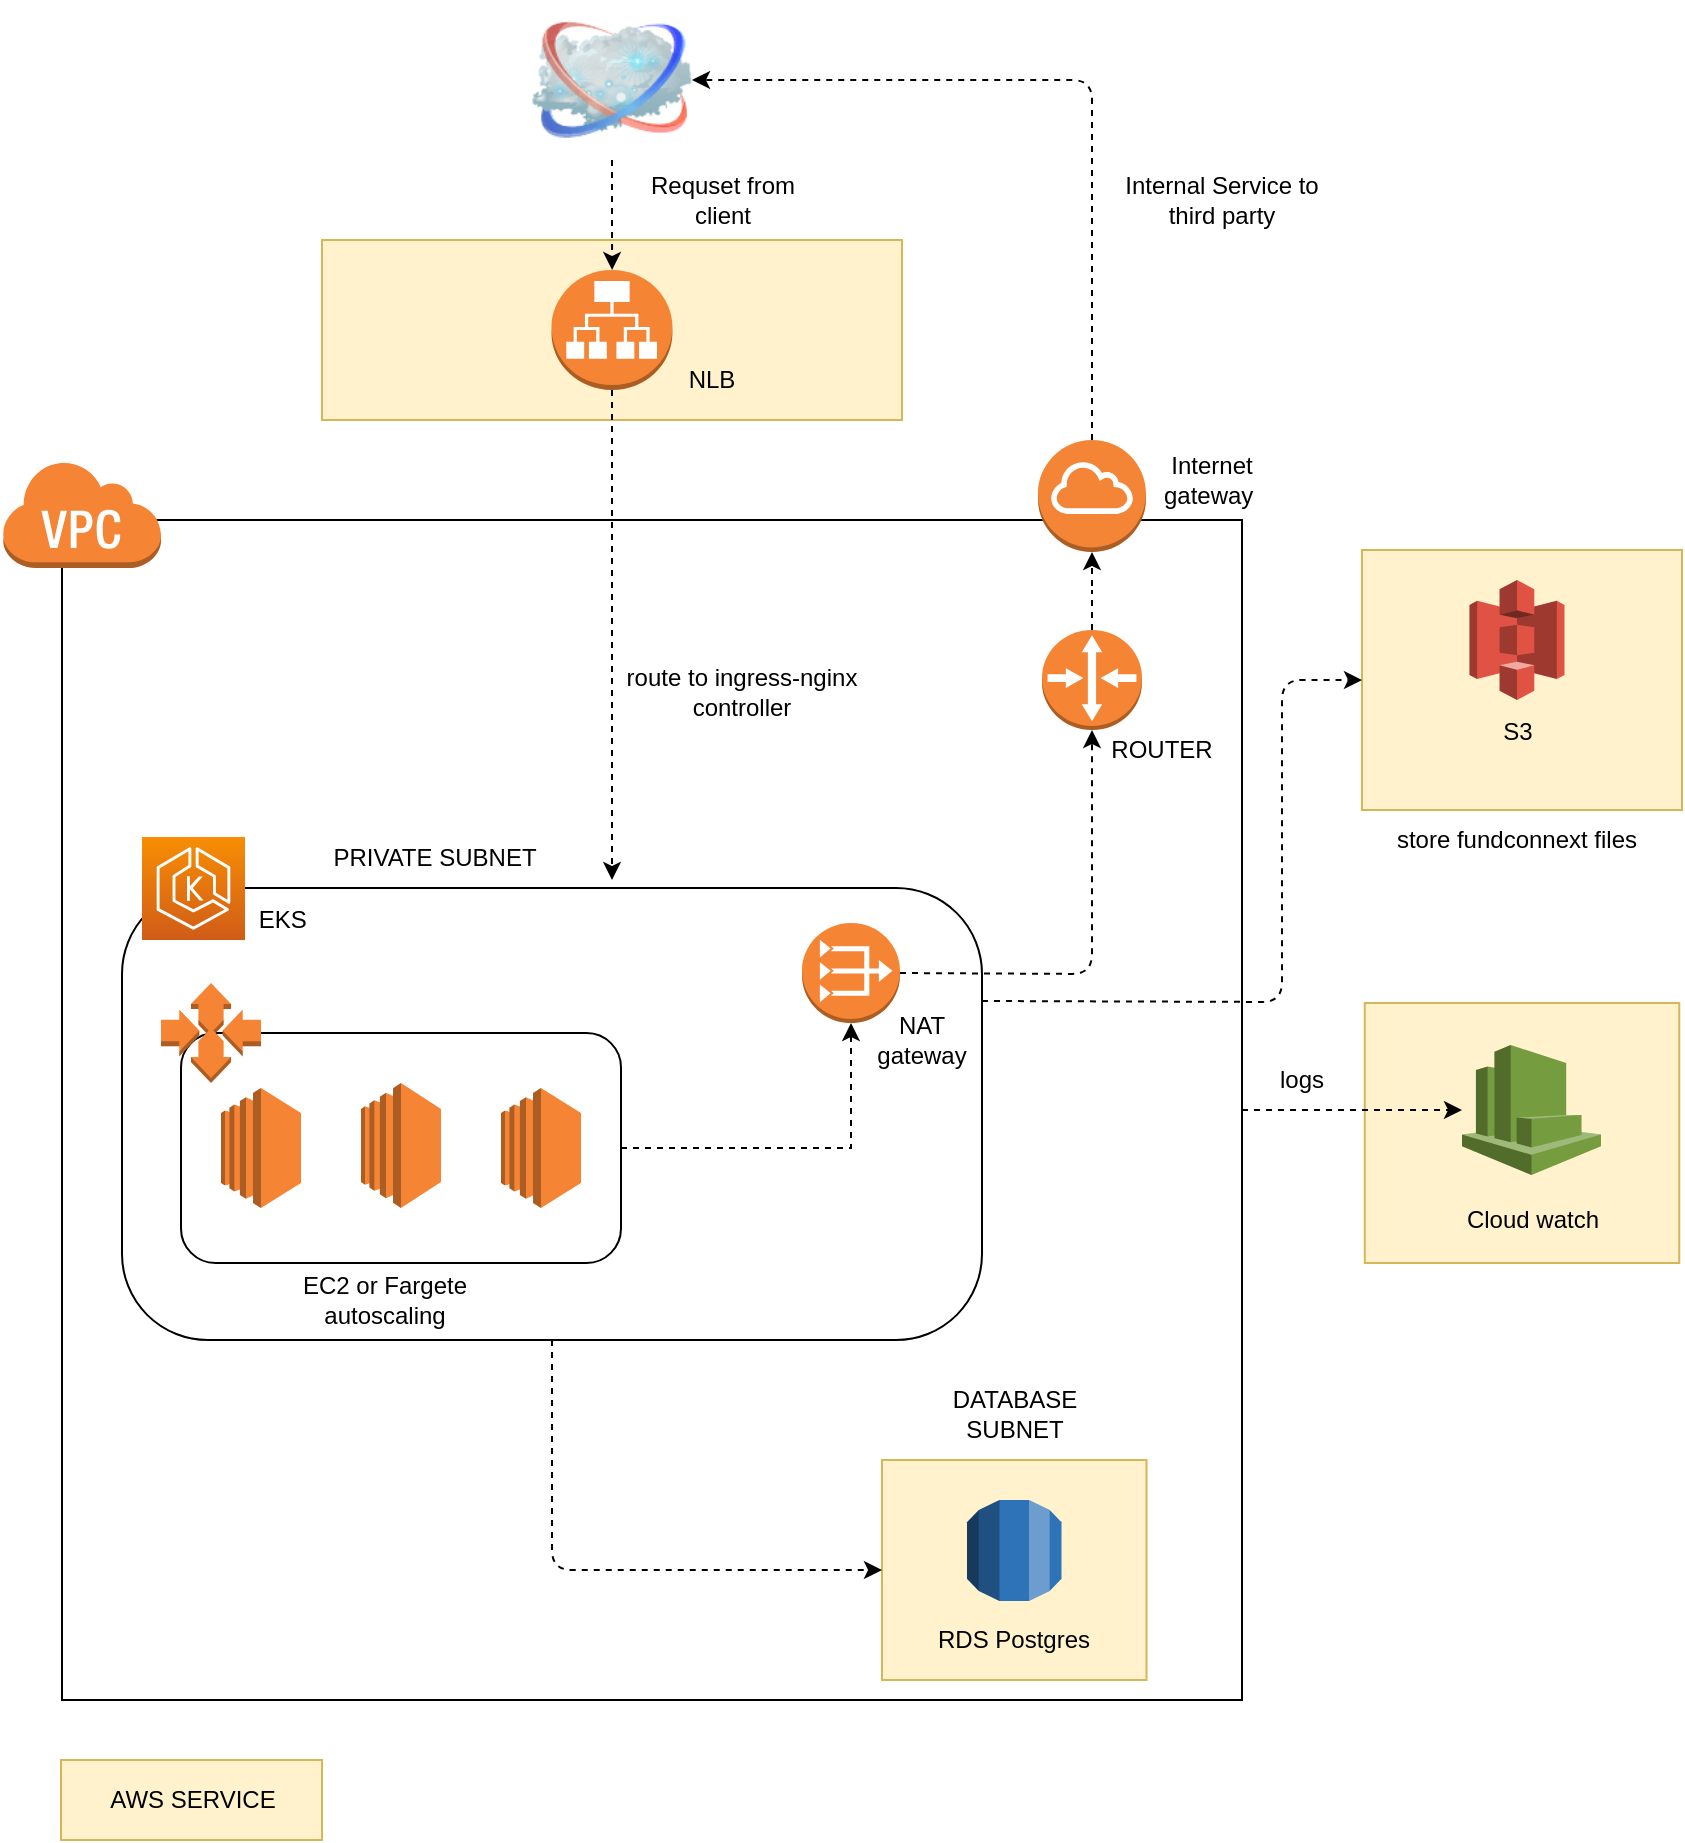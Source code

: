 <mxfile version="14.8.6" type="github">
  <diagram id="4h9Jgz2YyqiB8rUjbs18" name="Page-1">
    <mxGraphModel dx="946" dy="524" grid="1" gridSize="10" guides="1" tooltips="1" connect="1" arrows="1" fold="1" page="1" pageScale="1" pageWidth="1169" pageHeight="1654" math="0" shadow="0">
      <root>
        <mxCell id="0" />
        <mxCell id="1" parent="0" />
        <mxCell id="yYsFPrWsCkC2h6r3MeOf-3" value="" style="whiteSpace=wrap;html=1;aspect=fixed;" parent="1" vertex="1">
          <mxGeometry x="170" y="380" width="590" height="590" as="geometry" />
        </mxCell>
        <mxCell id="yYsFPrWsCkC2h6r3MeOf-14" value="" style="outlineConnect=0;dashed=0;verticalLabelPosition=bottom;verticalAlign=top;align=center;html=1;shape=mxgraph.aws3.virtual_private_cloud;fillColor=#F58534;gradientColor=none;" parent="1" vertex="1">
          <mxGeometry x="140" y="350" width="79.5" height="54" as="geometry" />
        </mxCell>
        <mxCell id="yYsFPrWsCkC2h6r3MeOf-22" value="" style="outlineConnect=0;dashed=0;verticalLabelPosition=bottom;verticalAlign=top;align=center;html=1;shape=mxgraph.aws3.internet_gateway;fillColor=#F58536;gradientColor=none;" parent="1" vertex="1">
          <mxGeometry x="658" y="340" width="54" height="56" as="geometry" />
        </mxCell>
        <mxCell id="yYsFPrWsCkC2h6r3MeOf-23" value="" style="rounded=1;whiteSpace=wrap;html=1;arcSize=19;" parent="1" vertex="1">
          <mxGeometry x="200" y="564" width="430" height="226" as="geometry" />
        </mxCell>
        <mxCell id="yYsFPrWsCkC2h6r3MeOf-64" style="edgeStyle=orthogonalEdgeStyle;rounded=0;orthogonalLoop=1;jettySize=auto;html=1;dashed=1;" parent="1" source="yYsFPrWsCkC2h6r3MeOf-15" target="yYsFPrWsCkC2h6r3MeOf-19" edge="1">
          <mxGeometry relative="1" as="geometry" />
        </mxCell>
        <mxCell id="yYsFPrWsCkC2h6r3MeOf-15" value="" style="rounded=1;whiteSpace=wrap;html=1;" parent="1" vertex="1">
          <mxGeometry x="229.5" y="636.5" width="220" height="115" as="geometry" />
        </mxCell>
        <mxCell id="yYsFPrWsCkC2h6r3MeOf-12" value="" style="outlineConnect=0;dashed=0;verticalLabelPosition=bottom;verticalAlign=top;align=center;html=1;shape=mxgraph.aws3.auto_scaling;fillColor=#F58534;gradientColor=none;" parent="1" vertex="1">
          <mxGeometry x="219.5" y="611.5" width="50" height="50" as="geometry" />
        </mxCell>
        <mxCell id="yYsFPrWsCkC2h6r3MeOf-8" value="" style="outlineConnect=0;dashed=0;verticalLabelPosition=bottom;verticalAlign=top;align=center;html=1;shape=mxgraph.aws3.ec2;fillColor=#F58534;gradientColor=none;" parent="1" vertex="1">
          <mxGeometry x="249.5" y="664" width="40" height="60" as="geometry" />
        </mxCell>
        <mxCell id="yYsFPrWsCkC2h6r3MeOf-17" value="" style="outlineConnect=0;dashed=0;verticalLabelPosition=bottom;verticalAlign=top;align=center;html=1;shape=mxgraph.aws3.ec2;fillColor=#F58534;gradientColor=none;" parent="1" vertex="1">
          <mxGeometry x="319.5" y="661.5" width="40" height="62.5" as="geometry" />
        </mxCell>
        <mxCell id="yYsFPrWsCkC2h6r3MeOf-18" value="" style="outlineConnect=0;dashed=0;verticalLabelPosition=bottom;verticalAlign=top;align=center;html=1;shape=mxgraph.aws3.ec2;fillColor=#F58534;gradientColor=none;" parent="1" vertex="1">
          <mxGeometry x="389.5" y="664" width="40" height="60" as="geometry" />
        </mxCell>
        <mxCell id="yYsFPrWsCkC2h6r3MeOf-19" value="" style="outlineConnect=0;dashed=0;verticalLabelPosition=bottom;verticalAlign=top;align=center;html=1;shape=mxgraph.aws3.vpc_nat_gateway;fillColor=#F58534;gradientColor=none;" parent="1" vertex="1">
          <mxGeometry x="540" y="581.5" width="49" height="50" as="geometry" />
        </mxCell>
        <mxCell id="yYsFPrWsCkC2h6r3MeOf-69" value="" style="edgeStyle=orthogonalEdgeStyle;rounded=0;orthogonalLoop=1;jettySize=auto;html=1;dashed=1;" parent="1" source="yYsFPrWsCkC2h6r3MeOf-27" target="yYsFPrWsCkC2h6r3MeOf-22" edge="1">
          <mxGeometry relative="1" as="geometry" />
        </mxCell>
        <mxCell id="yYsFPrWsCkC2h6r3MeOf-27" value="" style="outlineConnect=0;dashed=0;verticalLabelPosition=bottom;verticalAlign=top;align=center;html=1;shape=mxgraph.aws3.router;fillColor=#F58534;gradientColor=none;" parent="1" vertex="1">
          <mxGeometry x="660" y="435" width="50" height="50" as="geometry" />
        </mxCell>
        <mxCell id="yYsFPrWsCkC2h6r3MeOf-28" value="" style="points=[[0,0,0],[0.25,0,0],[0.5,0,0],[0.75,0,0],[1,0,0],[0,1,0],[0.25,1,0],[0.5,1,0],[0.75,1,0],[1,1,0],[0,0.25,0],[0,0.5,0],[0,0.75,0],[1,0.25,0],[1,0.5,0],[1,0.75,0]];outlineConnect=0;fontColor=#232F3E;gradientColor=#F78E04;gradientDirection=north;fillColor=#D05C17;strokeColor=#ffffff;dashed=0;verticalLabelPosition=bottom;verticalAlign=top;align=center;html=1;fontSize=12;fontStyle=0;aspect=fixed;shape=mxgraph.aws4.resourceIcon;resIcon=mxgraph.aws4.eks;" parent="1" vertex="1">
          <mxGeometry x="210" y="538.5" width="51.5" height="51.5" as="geometry" />
        </mxCell>
        <mxCell id="yYsFPrWsCkC2h6r3MeOf-31" value="" style="image;html=1;image=img/lib/clip_art/networking/Cloud_128x128.png" parent="1" vertex="1">
          <mxGeometry x="405" y="120" width="80" height="80" as="geometry" />
        </mxCell>
        <mxCell id="yYsFPrWsCkC2h6r3MeOf-36" value="" style="rounded=0;whiteSpace=wrap;html=1;fillColor=#fff2cc;strokeColor=#d6b656;" parent="1" vertex="1">
          <mxGeometry x="820" y="395" width="160" height="130" as="geometry" />
        </mxCell>
        <mxCell id="yYsFPrWsCkC2h6r3MeOf-30" value="" style="outlineConnect=0;dashed=0;verticalLabelPosition=bottom;verticalAlign=top;align=center;html=1;shape=mxgraph.aws3.s3;fillColor=#E05243;gradientColor=none;" parent="1" vertex="1">
          <mxGeometry x="873.75" y="410" width="47.5" height="60" as="geometry" />
        </mxCell>
        <mxCell id="yYsFPrWsCkC2h6r3MeOf-39" value="" style="rounded=0;whiteSpace=wrap;html=1;fillColor=#fff2cc;strokeColor=#d6b656;" parent="1" vertex="1">
          <mxGeometry x="821.38" y="621.5" width="157.25" height="130" as="geometry" />
        </mxCell>
        <mxCell id="yYsFPrWsCkC2h6r3MeOf-33" value="" style="outlineConnect=0;dashed=0;verticalLabelPosition=bottom;verticalAlign=top;align=center;html=1;shape=mxgraph.aws3.cloudwatch;fillColor=#759C3E;gradientColor=none;" parent="1" vertex="1">
          <mxGeometry x="870" y="642.5" width="69.5" height="65" as="geometry" />
        </mxCell>
        <mxCell id="yYsFPrWsCkC2h6r3MeOf-40" value="" style="rounded=0;whiteSpace=wrap;html=1;fillColor=#fff2cc;strokeColor=#d6b656;" parent="1" vertex="1">
          <mxGeometry x="580" y="850" width="132.25" height="110" as="geometry" />
        </mxCell>
        <mxCell id="yYsFPrWsCkC2h6r3MeOf-34" value="" style="outlineConnect=0;dashed=0;verticalLabelPosition=bottom;verticalAlign=top;align=center;html=1;shape=mxgraph.aws3.rds;fillColor=#2E73B8;gradientColor=none;" parent="1" vertex="1">
          <mxGeometry x="622.5" y="870" width="47.25" height="50.5" as="geometry" />
        </mxCell>
        <mxCell id="yYsFPrWsCkC2h6r3MeOf-42" value="" style="rounded=0;whiteSpace=wrap;html=1;fillColor=#fff2cc;strokeColor=#d6b656;" parent="1" vertex="1">
          <mxGeometry x="300" y="240" width="290" height="90" as="geometry" />
        </mxCell>
        <mxCell id="yYsFPrWsCkC2h6r3MeOf-32" value="" style="outlineConnect=0;dashed=0;verticalLabelPosition=bottom;verticalAlign=top;align=center;html=1;shape=mxgraph.aws3.application_load_balancer;fillColor=#F58534;gradientColor=none;" parent="1" vertex="1">
          <mxGeometry x="414.75" y="255" width="60.5" height="60" as="geometry" />
        </mxCell>
        <mxCell id="yYsFPrWsCkC2h6r3MeOf-57" value="" style="edgeStyle=orthogonalEdgeStyle;rounded=0;orthogonalLoop=1;jettySize=auto;html=1;dashed=1;" parent="1" source="yYsFPrWsCkC2h6r3MeOf-3" target="yYsFPrWsCkC2h6r3MeOf-33" edge="1">
          <mxGeometry relative="1" as="geometry" />
        </mxCell>
        <mxCell id="yYsFPrWsCkC2h6r3MeOf-59" value="" style="endArrow=classic;html=1;dashed=1;entryX=0;entryY=0.5;entryDx=0;entryDy=0;exitX=1;exitY=0.25;exitDx=0;exitDy=0;" parent="1" source="yYsFPrWsCkC2h6r3MeOf-23" target="yYsFPrWsCkC2h6r3MeOf-36" edge="1">
          <mxGeometry relative="1" as="geometry">
            <mxPoint x="640" y="630" as="sourcePoint" />
            <mxPoint x="600" y="620" as="targetPoint" />
            <Array as="points">
              <mxPoint x="780" y="621" />
              <mxPoint x="780" y="460" />
            </Array>
          </mxGeometry>
        </mxCell>
        <mxCell id="yYsFPrWsCkC2h6r3MeOf-65" value="" style="endArrow=classic;html=1;dashed=1;exitX=1;exitY=0.5;exitDx=0;exitDy=0;exitPerimeter=0;entryX=0.5;entryY=1;entryDx=0;entryDy=0;entryPerimeter=0;" parent="1" source="yYsFPrWsCkC2h6r3MeOf-19" target="yYsFPrWsCkC2h6r3MeOf-27" edge="1">
          <mxGeometry relative="1" as="geometry">
            <mxPoint x="440" y="550" as="sourcePoint" />
            <mxPoint x="600" y="550" as="targetPoint" />
            <Array as="points">
              <mxPoint x="685" y="607" />
            </Array>
          </mxGeometry>
        </mxCell>
        <mxCell id="yYsFPrWsCkC2h6r3MeOf-70" value="" style="edgeStyle=orthogonalEdgeStyle;rounded=0;orthogonalLoop=1;jettySize=auto;html=1;dashed=1;" parent="1" source="yYsFPrWsCkC2h6r3MeOf-31" target="yYsFPrWsCkC2h6r3MeOf-32" edge="1">
          <mxGeometry relative="1" as="geometry" />
        </mxCell>
        <mxCell id="yYsFPrWsCkC2h6r3MeOf-73" value="" style="endArrow=classic;html=1;dashed=1;exitX=0.5;exitY=1;exitDx=0;exitDy=0;exitPerimeter=0;" parent="1" source="yYsFPrWsCkC2h6r3MeOf-32" edge="1">
          <mxGeometry relative="1" as="geometry">
            <mxPoint x="440" y="410" as="sourcePoint" />
            <mxPoint x="445" y="560" as="targetPoint" />
          </mxGeometry>
        </mxCell>
        <mxCell id="yYsFPrWsCkC2h6r3MeOf-77" value="AWS SERVICE" style="rounded=0;whiteSpace=wrap;html=1;fillColor=#fff2cc;strokeColor=#d6b656;" parent="1" vertex="1">
          <mxGeometry x="169.5" y="1000" width="130.5" height="40" as="geometry" />
        </mxCell>
        <mxCell id="yYsFPrWsCkC2h6r3MeOf-78" value="NLB" style="text;html=1;strokeColor=none;fillColor=none;align=center;verticalAlign=middle;whiteSpace=wrap;rounded=0;" parent="1" vertex="1">
          <mxGeometry x="475.25" y="300" width="40" height="20" as="geometry" />
        </mxCell>
        <mxCell id="yYsFPrWsCkC2h6r3MeOf-79" value="EKS&amp;nbsp;" style="text;html=1;strokeColor=none;fillColor=none;align=center;verticalAlign=middle;whiteSpace=wrap;rounded=0;" parent="1" vertex="1">
          <mxGeometry x="261.5" y="570" width="40" height="20" as="geometry" />
        </mxCell>
        <mxCell id="yYsFPrWsCkC2h6r3MeOf-80" value="NAT gateway" style="text;html=1;strokeColor=none;fillColor=none;align=center;verticalAlign=middle;whiteSpace=wrap;rounded=0;" parent="1" vertex="1">
          <mxGeometry x="580" y="630" width="40" height="20" as="geometry" />
        </mxCell>
        <mxCell id="yYsFPrWsCkC2h6r3MeOf-81" value="PRIVATE SUBNET" style="text;html=1;strokeColor=none;fillColor=none;align=center;verticalAlign=middle;whiteSpace=wrap;rounded=0;" parent="1" vertex="1">
          <mxGeometry x="301.5" y="538.5" width="108.5" height="20" as="geometry" />
        </mxCell>
        <mxCell id="yYsFPrWsCkC2h6r3MeOf-82" value="ROUTER" style="text;html=1;strokeColor=none;fillColor=none;align=center;verticalAlign=middle;whiteSpace=wrap;rounded=0;" parent="1" vertex="1">
          <mxGeometry x="700" y="485" width="40" height="20" as="geometry" />
        </mxCell>
        <mxCell id="yYsFPrWsCkC2h6r3MeOf-83" value="EC2 or Fargete autoscaling" style="text;html=1;strokeColor=none;fillColor=none;align=center;verticalAlign=middle;whiteSpace=wrap;rounded=0;" parent="1" vertex="1">
          <mxGeometry x="272.25" y="760" width="118.75" height="20" as="geometry" />
        </mxCell>
        <mxCell id="yYsFPrWsCkC2h6r3MeOf-84" value="RDS Postgres" style="text;html=1;strokeColor=none;fillColor=none;align=center;verticalAlign=middle;whiteSpace=wrap;rounded=0;" parent="1" vertex="1">
          <mxGeometry x="606.13" y="930" width="80" height="20" as="geometry" />
        </mxCell>
        <mxCell id="yYsFPrWsCkC2h6r3MeOf-85" value="S3" style="text;html=1;strokeColor=none;fillColor=none;align=center;verticalAlign=middle;whiteSpace=wrap;rounded=0;" parent="1" vertex="1">
          <mxGeometry x="877.5" y="476" width="40" height="20" as="geometry" />
        </mxCell>
        <mxCell id="yYsFPrWsCkC2h6r3MeOf-86" value="Cloud watch" style="text;html=1;strokeColor=none;fillColor=none;align=center;verticalAlign=middle;whiteSpace=wrap;rounded=0;" parent="1" vertex="1">
          <mxGeometry x="868.5" y="720" width="72.5" height="20" as="geometry" />
        </mxCell>
        <mxCell id="yYsFPrWsCkC2h6r3MeOf-88" value="route to ingress-nginx controller" style="text;html=1;strokeColor=none;fillColor=none;align=center;verticalAlign=middle;whiteSpace=wrap;rounded=0;" parent="1" vertex="1">
          <mxGeometry x="440" y="456" width="140" height="20" as="geometry" />
        </mxCell>
        <mxCell id="yYsFPrWsCkC2h6r3MeOf-89" value="" style="endArrow=classic;html=1;dashed=1;exitX=0.5;exitY=0;exitDx=0;exitDy=0;exitPerimeter=0;entryX=1;entryY=0.5;entryDx=0;entryDy=0;" parent="1" source="yYsFPrWsCkC2h6r3MeOf-22" target="yYsFPrWsCkC2h6r3MeOf-31" edge="1">
          <mxGeometry relative="1" as="geometry">
            <mxPoint x="560" y="410" as="sourcePoint" />
            <mxPoint x="720" y="410" as="targetPoint" />
            <Array as="points">
              <mxPoint x="685" y="160" />
            </Array>
          </mxGeometry>
        </mxCell>
        <mxCell id="yYsFPrWsCkC2h6r3MeOf-93" value="Internal Service to third party" style="text;html=1;strokeColor=none;fillColor=none;align=center;verticalAlign=middle;whiteSpace=wrap;rounded=0;" parent="1" vertex="1">
          <mxGeometry x="700" y="210" width="100" height="20" as="geometry" />
        </mxCell>
        <mxCell id="yYsFPrWsCkC2h6r3MeOf-94" value="Requset from client" style="text;html=1;strokeColor=none;fillColor=none;align=center;verticalAlign=middle;whiteSpace=wrap;rounded=0;" parent="1" vertex="1">
          <mxGeometry x="449.5" y="210" width="100.5" height="20" as="geometry" />
        </mxCell>
        <mxCell id="yYsFPrWsCkC2h6r3MeOf-95" value="Internet gateway&amp;nbsp;" style="text;html=1;strokeColor=none;fillColor=none;align=center;verticalAlign=middle;whiteSpace=wrap;rounded=0;" parent="1" vertex="1">
          <mxGeometry x="700" y="350" width="90" height="20" as="geometry" />
        </mxCell>
        <mxCell id="44BmXgB-hYXjfOnaE24B-2" value="" style="endArrow=classic;html=1;exitX=0.5;exitY=1;exitDx=0;exitDy=0;entryX=0;entryY=0.5;entryDx=0;entryDy=0;dashed=1;" edge="1" parent="1" source="yYsFPrWsCkC2h6r3MeOf-23" target="yYsFPrWsCkC2h6r3MeOf-40">
          <mxGeometry relative="1" as="geometry">
            <mxPoint x="490" y="810" as="sourcePoint" />
            <mxPoint x="650" y="810" as="targetPoint" />
            <Array as="points">
              <mxPoint x="415" y="905" />
            </Array>
          </mxGeometry>
        </mxCell>
        <mxCell id="44BmXgB-hYXjfOnaE24B-6" value="DATABASE SUBNET" style="text;html=1;strokeColor=none;fillColor=none;align=center;verticalAlign=middle;whiteSpace=wrap;rounded=0;" vertex="1" parent="1">
          <mxGeometry x="591.88" y="817" width="108.5" height="20" as="geometry" />
        </mxCell>
        <mxCell id="44BmXgB-hYXjfOnaE24B-8" value="logs" style="text;html=1;strokeColor=none;fillColor=none;align=center;verticalAlign=middle;whiteSpace=wrap;rounded=0;" vertex="1" parent="1">
          <mxGeometry x="770" y="650" width="40" height="20" as="geometry" />
        </mxCell>
        <mxCell id="44BmXgB-hYXjfOnaE24B-9" value="store fundconnext files" style="text;html=1;strokeColor=none;fillColor=none;align=center;verticalAlign=middle;whiteSpace=wrap;rounded=0;" vertex="1" parent="1">
          <mxGeometry x="833.19" y="530" width="128.62" height="20" as="geometry" />
        </mxCell>
      </root>
    </mxGraphModel>
  </diagram>
</mxfile>
